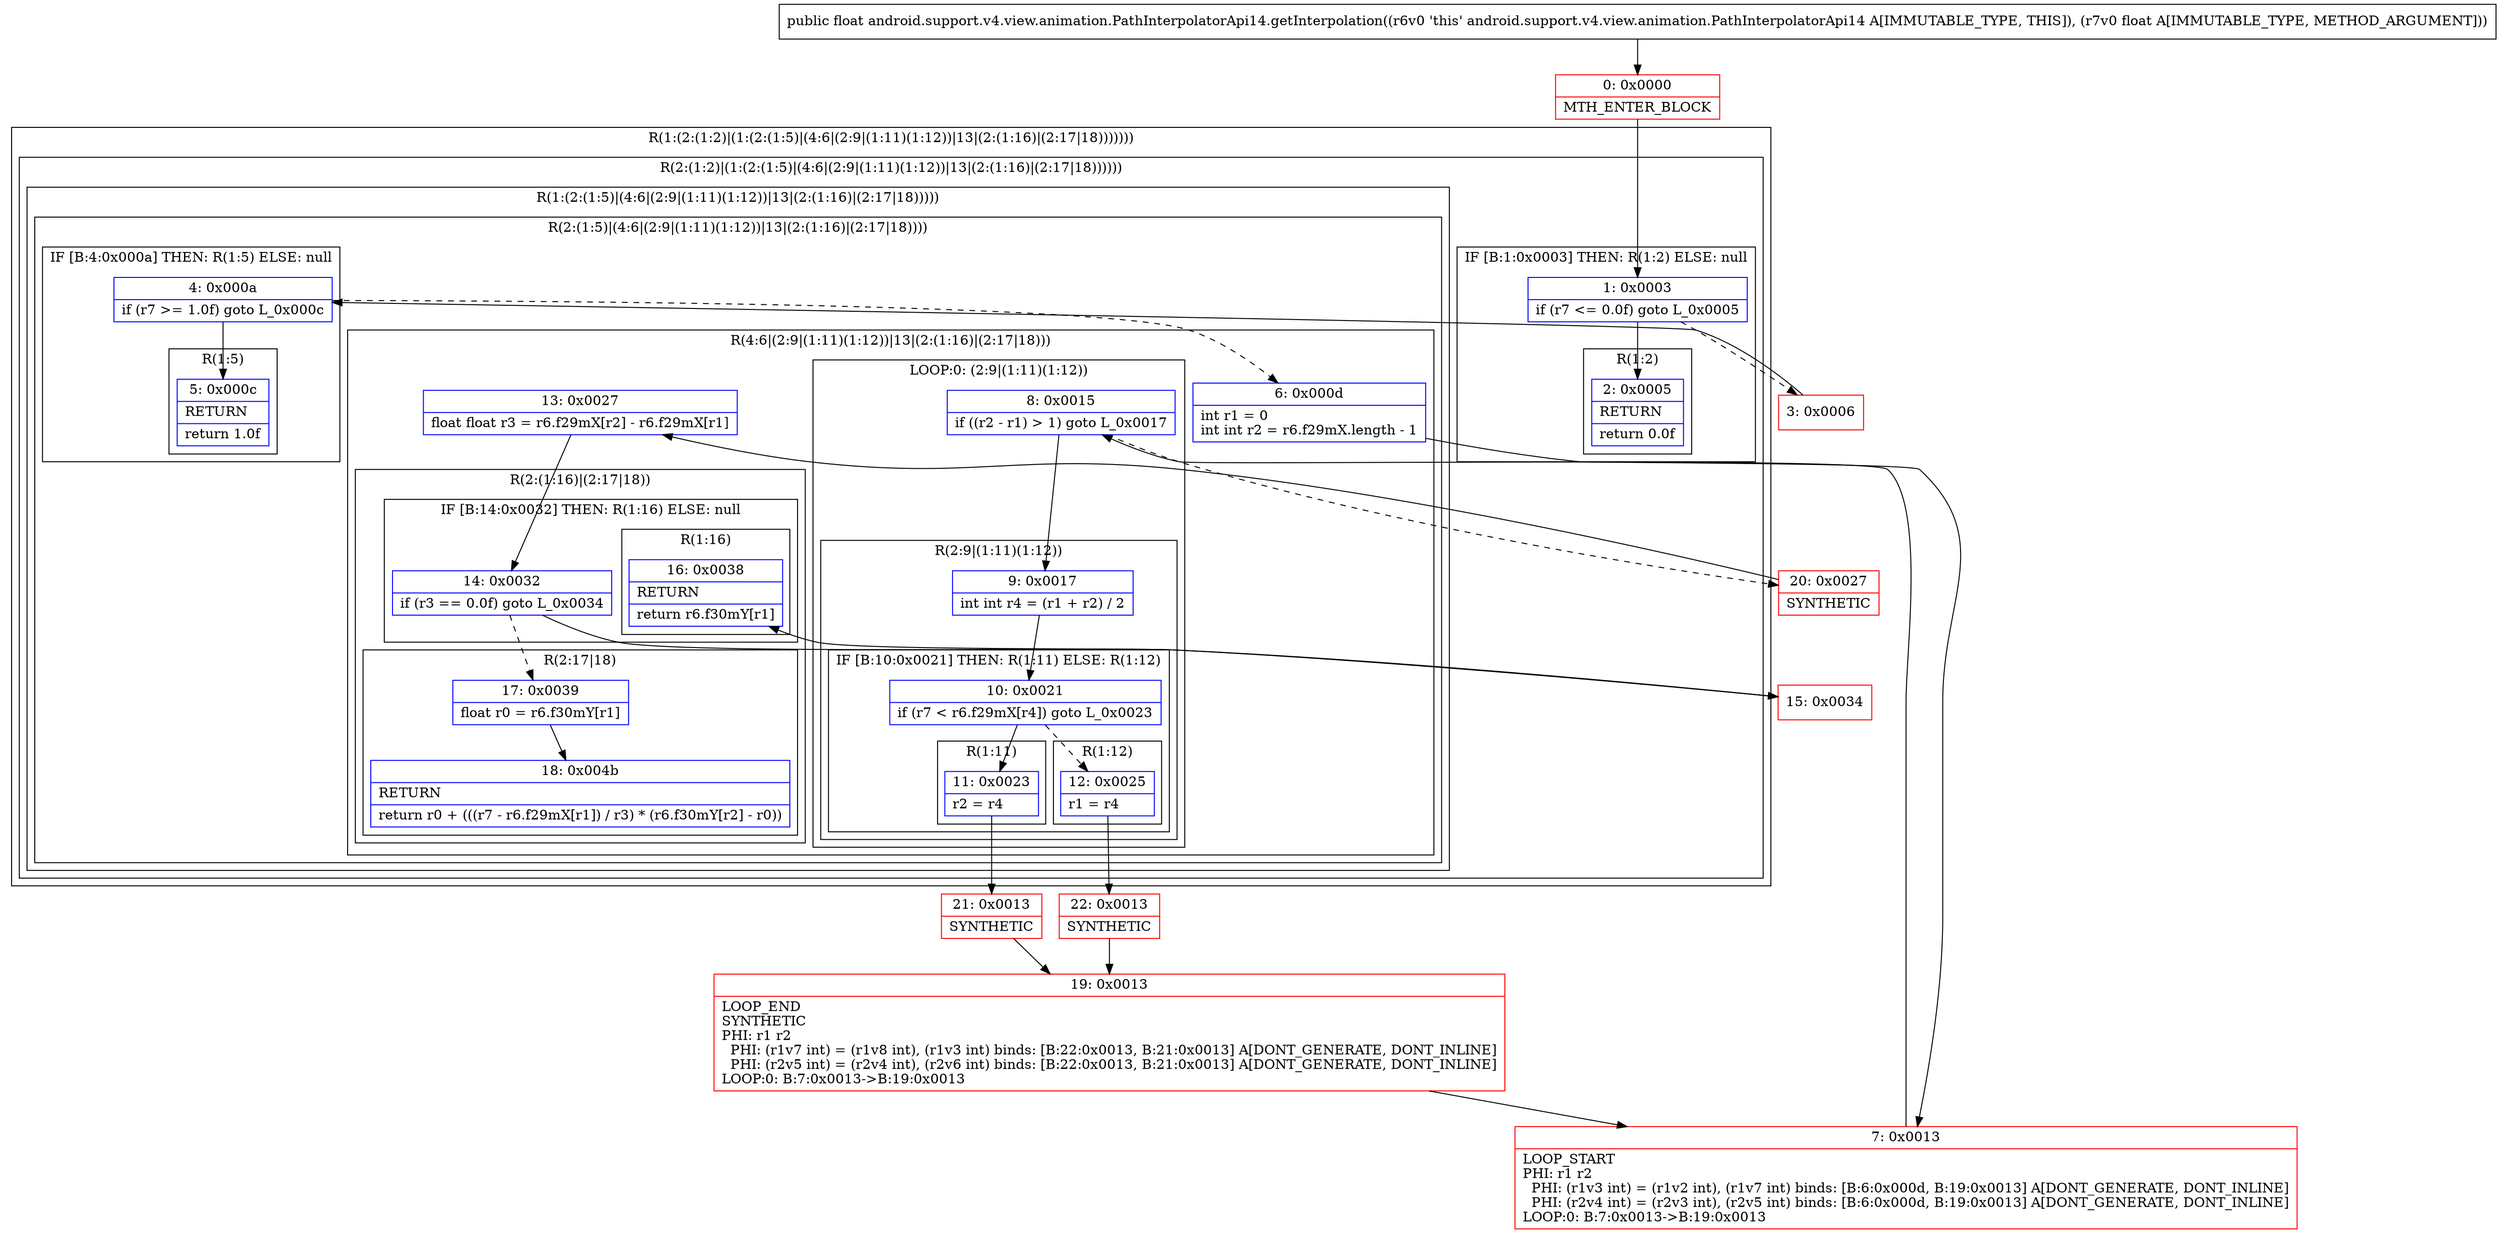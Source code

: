 digraph "CFG forandroid.support.v4.view.animation.PathInterpolatorApi14.getInterpolation(F)F" {
subgraph cluster_Region_1289345925 {
label = "R(1:(2:(1:2)|(1:(2:(1:5)|(4:6|(2:9|(1:11)(1:12))|13|(2:(1:16)|(2:17|18)))))))";
node [shape=record,color=blue];
subgraph cluster_Region_1638353971 {
label = "R(2:(1:2)|(1:(2:(1:5)|(4:6|(2:9|(1:11)(1:12))|13|(2:(1:16)|(2:17|18))))))";
node [shape=record,color=blue];
subgraph cluster_IfRegion_86071378 {
label = "IF [B:1:0x0003] THEN: R(1:2) ELSE: null";
node [shape=record,color=blue];
Node_1 [shape=record,label="{1\:\ 0x0003|if (r7 \<= 0.0f) goto L_0x0005\l}"];
subgraph cluster_Region_95541399 {
label = "R(1:2)";
node [shape=record,color=blue];
Node_2 [shape=record,label="{2\:\ 0x0005|RETURN\l|return 0.0f\l}"];
}
}
subgraph cluster_Region_129379927 {
label = "R(1:(2:(1:5)|(4:6|(2:9|(1:11)(1:12))|13|(2:(1:16)|(2:17|18)))))";
node [shape=record,color=blue];
subgraph cluster_Region_1546337350 {
label = "R(2:(1:5)|(4:6|(2:9|(1:11)(1:12))|13|(2:(1:16)|(2:17|18))))";
node [shape=record,color=blue];
subgraph cluster_IfRegion_1405557849 {
label = "IF [B:4:0x000a] THEN: R(1:5) ELSE: null";
node [shape=record,color=blue];
Node_4 [shape=record,label="{4\:\ 0x000a|if (r7 \>= 1.0f) goto L_0x000c\l}"];
subgraph cluster_Region_1480131542 {
label = "R(1:5)";
node [shape=record,color=blue];
Node_5 [shape=record,label="{5\:\ 0x000c|RETURN\l|return 1.0f\l}"];
}
}
subgraph cluster_Region_114537716 {
label = "R(4:6|(2:9|(1:11)(1:12))|13|(2:(1:16)|(2:17|18)))";
node [shape=record,color=blue];
Node_6 [shape=record,label="{6\:\ 0x000d|int r1 = 0\lint int r2 = r6.f29mX.length \- 1\l}"];
subgraph cluster_LoopRegion_771368178 {
label = "LOOP:0: (2:9|(1:11)(1:12))";
node [shape=record,color=blue];
Node_8 [shape=record,label="{8\:\ 0x0015|if ((r2 \- r1) \> 1) goto L_0x0017\l}"];
subgraph cluster_Region_431322228 {
label = "R(2:9|(1:11)(1:12))";
node [shape=record,color=blue];
Node_9 [shape=record,label="{9\:\ 0x0017|int int r4 = (r1 + r2) \/ 2\l}"];
subgraph cluster_IfRegion_1798888816 {
label = "IF [B:10:0x0021] THEN: R(1:11) ELSE: R(1:12)";
node [shape=record,color=blue];
Node_10 [shape=record,label="{10\:\ 0x0021|if (r7 \< r6.f29mX[r4]) goto L_0x0023\l}"];
subgraph cluster_Region_195684641 {
label = "R(1:11)";
node [shape=record,color=blue];
Node_11 [shape=record,label="{11\:\ 0x0023|r2 = r4\l}"];
}
subgraph cluster_Region_2014422721 {
label = "R(1:12)";
node [shape=record,color=blue];
Node_12 [shape=record,label="{12\:\ 0x0025|r1 = r4\l}"];
}
}
}
}
Node_13 [shape=record,label="{13\:\ 0x0027|float float r3 = r6.f29mX[r2] \- r6.f29mX[r1]\l}"];
subgraph cluster_Region_1850427920 {
label = "R(2:(1:16)|(2:17|18))";
node [shape=record,color=blue];
subgraph cluster_IfRegion_965552884 {
label = "IF [B:14:0x0032] THEN: R(1:16) ELSE: null";
node [shape=record,color=blue];
Node_14 [shape=record,label="{14\:\ 0x0032|if (r3 == 0.0f) goto L_0x0034\l}"];
subgraph cluster_Region_47843234 {
label = "R(1:16)";
node [shape=record,color=blue];
Node_16 [shape=record,label="{16\:\ 0x0038|RETURN\l|return r6.f30mY[r1]\l}"];
}
}
subgraph cluster_Region_2005442198 {
label = "R(2:17|18)";
node [shape=record,color=blue];
Node_17 [shape=record,label="{17\:\ 0x0039|float r0 = r6.f30mY[r1]\l}"];
Node_18 [shape=record,label="{18\:\ 0x004b|RETURN\l|return r0 + (((r7 \- r6.f29mX[r1]) \/ r3) * (r6.f30mY[r2] \- r0))\l}"];
}
}
}
}
}
}
}
Node_0 [shape=record,color=red,label="{0\:\ 0x0000|MTH_ENTER_BLOCK\l}"];
Node_3 [shape=record,color=red,label="{3\:\ 0x0006}"];
Node_7 [shape=record,color=red,label="{7\:\ 0x0013|LOOP_START\lPHI: r1 r2 \l  PHI: (r1v3 int) = (r1v2 int), (r1v7 int) binds: [B:6:0x000d, B:19:0x0013] A[DONT_GENERATE, DONT_INLINE]\l  PHI: (r2v4 int) = (r2v3 int), (r2v5 int) binds: [B:6:0x000d, B:19:0x0013] A[DONT_GENERATE, DONT_INLINE]\lLOOP:0: B:7:0x0013\-\>B:19:0x0013\l}"];
Node_15 [shape=record,color=red,label="{15\:\ 0x0034}"];
Node_19 [shape=record,color=red,label="{19\:\ 0x0013|LOOP_END\lSYNTHETIC\lPHI: r1 r2 \l  PHI: (r1v7 int) = (r1v8 int), (r1v3 int) binds: [B:22:0x0013, B:21:0x0013] A[DONT_GENERATE, DONT_INLINE]\l  PHI: (r2v5 int) = (r2v4 int), (r2v6 int) binds: [B:22:0x0013, B:21:0x0013] A[DONT_GENERATE, DONT_INLINE]\lLOOP:0: B:7:0x0013\-\>B:19:0x0013\l}"];
Node_20 [shape=record,color=red,label="{20\:\ 0x0027|SYNTHETIC\l}"];
Node_21 [shape=record,color=red,label="{21\:\ 0x0013|SYNTHETIC\l}"];
Node_22 [shape=record,color=red,label="{22\:\ 0x0013|SYNTHETIC\l}"];
MethodNode[shape=record,label="{public float android.support.v4.view.animation.PathInterpolatorApi14.getInterpolation((r6v0 'this' android.support.v4.view.animation.PathInterpolatorApi14 A[IMMUTABLE_TYPE, THIS]), (r7v0 float A[IMMUTABLE_TYPE, METHOD_ARGUMENT])) }"];
MethodNode -> Node_0;
Node_1 -> Node_2;
Node_1 -> Node_3[style=dashed];
Node_4 -> Node_5;
Node_4 -> Node_6[style=dashed];
Node_6 -> Node_7;
Node_8 -> Node_9;
Node_8 -> Node_20[style=dashed];
Node_9 -> Node_10;
Node_10 -> Node_11;
Node_10 -> Node_12[style=dashed];
Node_11 -> Node_21;
Node_12 -> Node_22;
Node_13 -> Node_14;
Node_14 -> Node_15;
Node_14 -> Node_17[style=dashed];
Node_17 -> Node_18;
Node_0 -> Node_1;
Node_3 -> Node_4;
Node_7 -> Node_8;
Node_15 -> Node_16;
Node_19 -> Node_7;
Node_20 -> Node_13;
Node_21 -> Node_19;
Node_22 -> Node_19;
}

